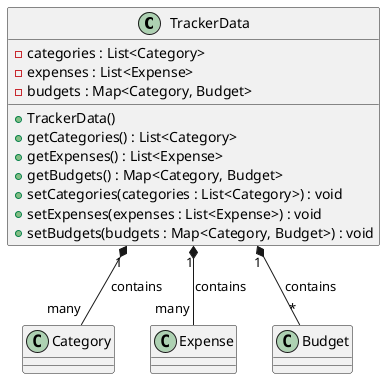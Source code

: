 @startuml
'https://plantuml.com/class-diagram

class TrackerData {
    - categories : List<Category>
    - expenses : List<Expense>
    - budgets : Map<Category, Budget>
    + TrackerData()
    + getCategories() : List<Category>
    + getExpenses() : List<Expense>
    + getBudgets() : Map<Category, Budget>
    + setCategories(categories : List<Category>) : void
    + setExpenses(expenses : List<Expense>) : void
    + setBudgets(budgets : Map<Category, Budget>) : void
}

TrackerData "1" *-- "many" Category : contains
TrackerData "1" *-- "many" Expense : contains
TrackerData "1" *-- "*" Budget : contains

@enduml